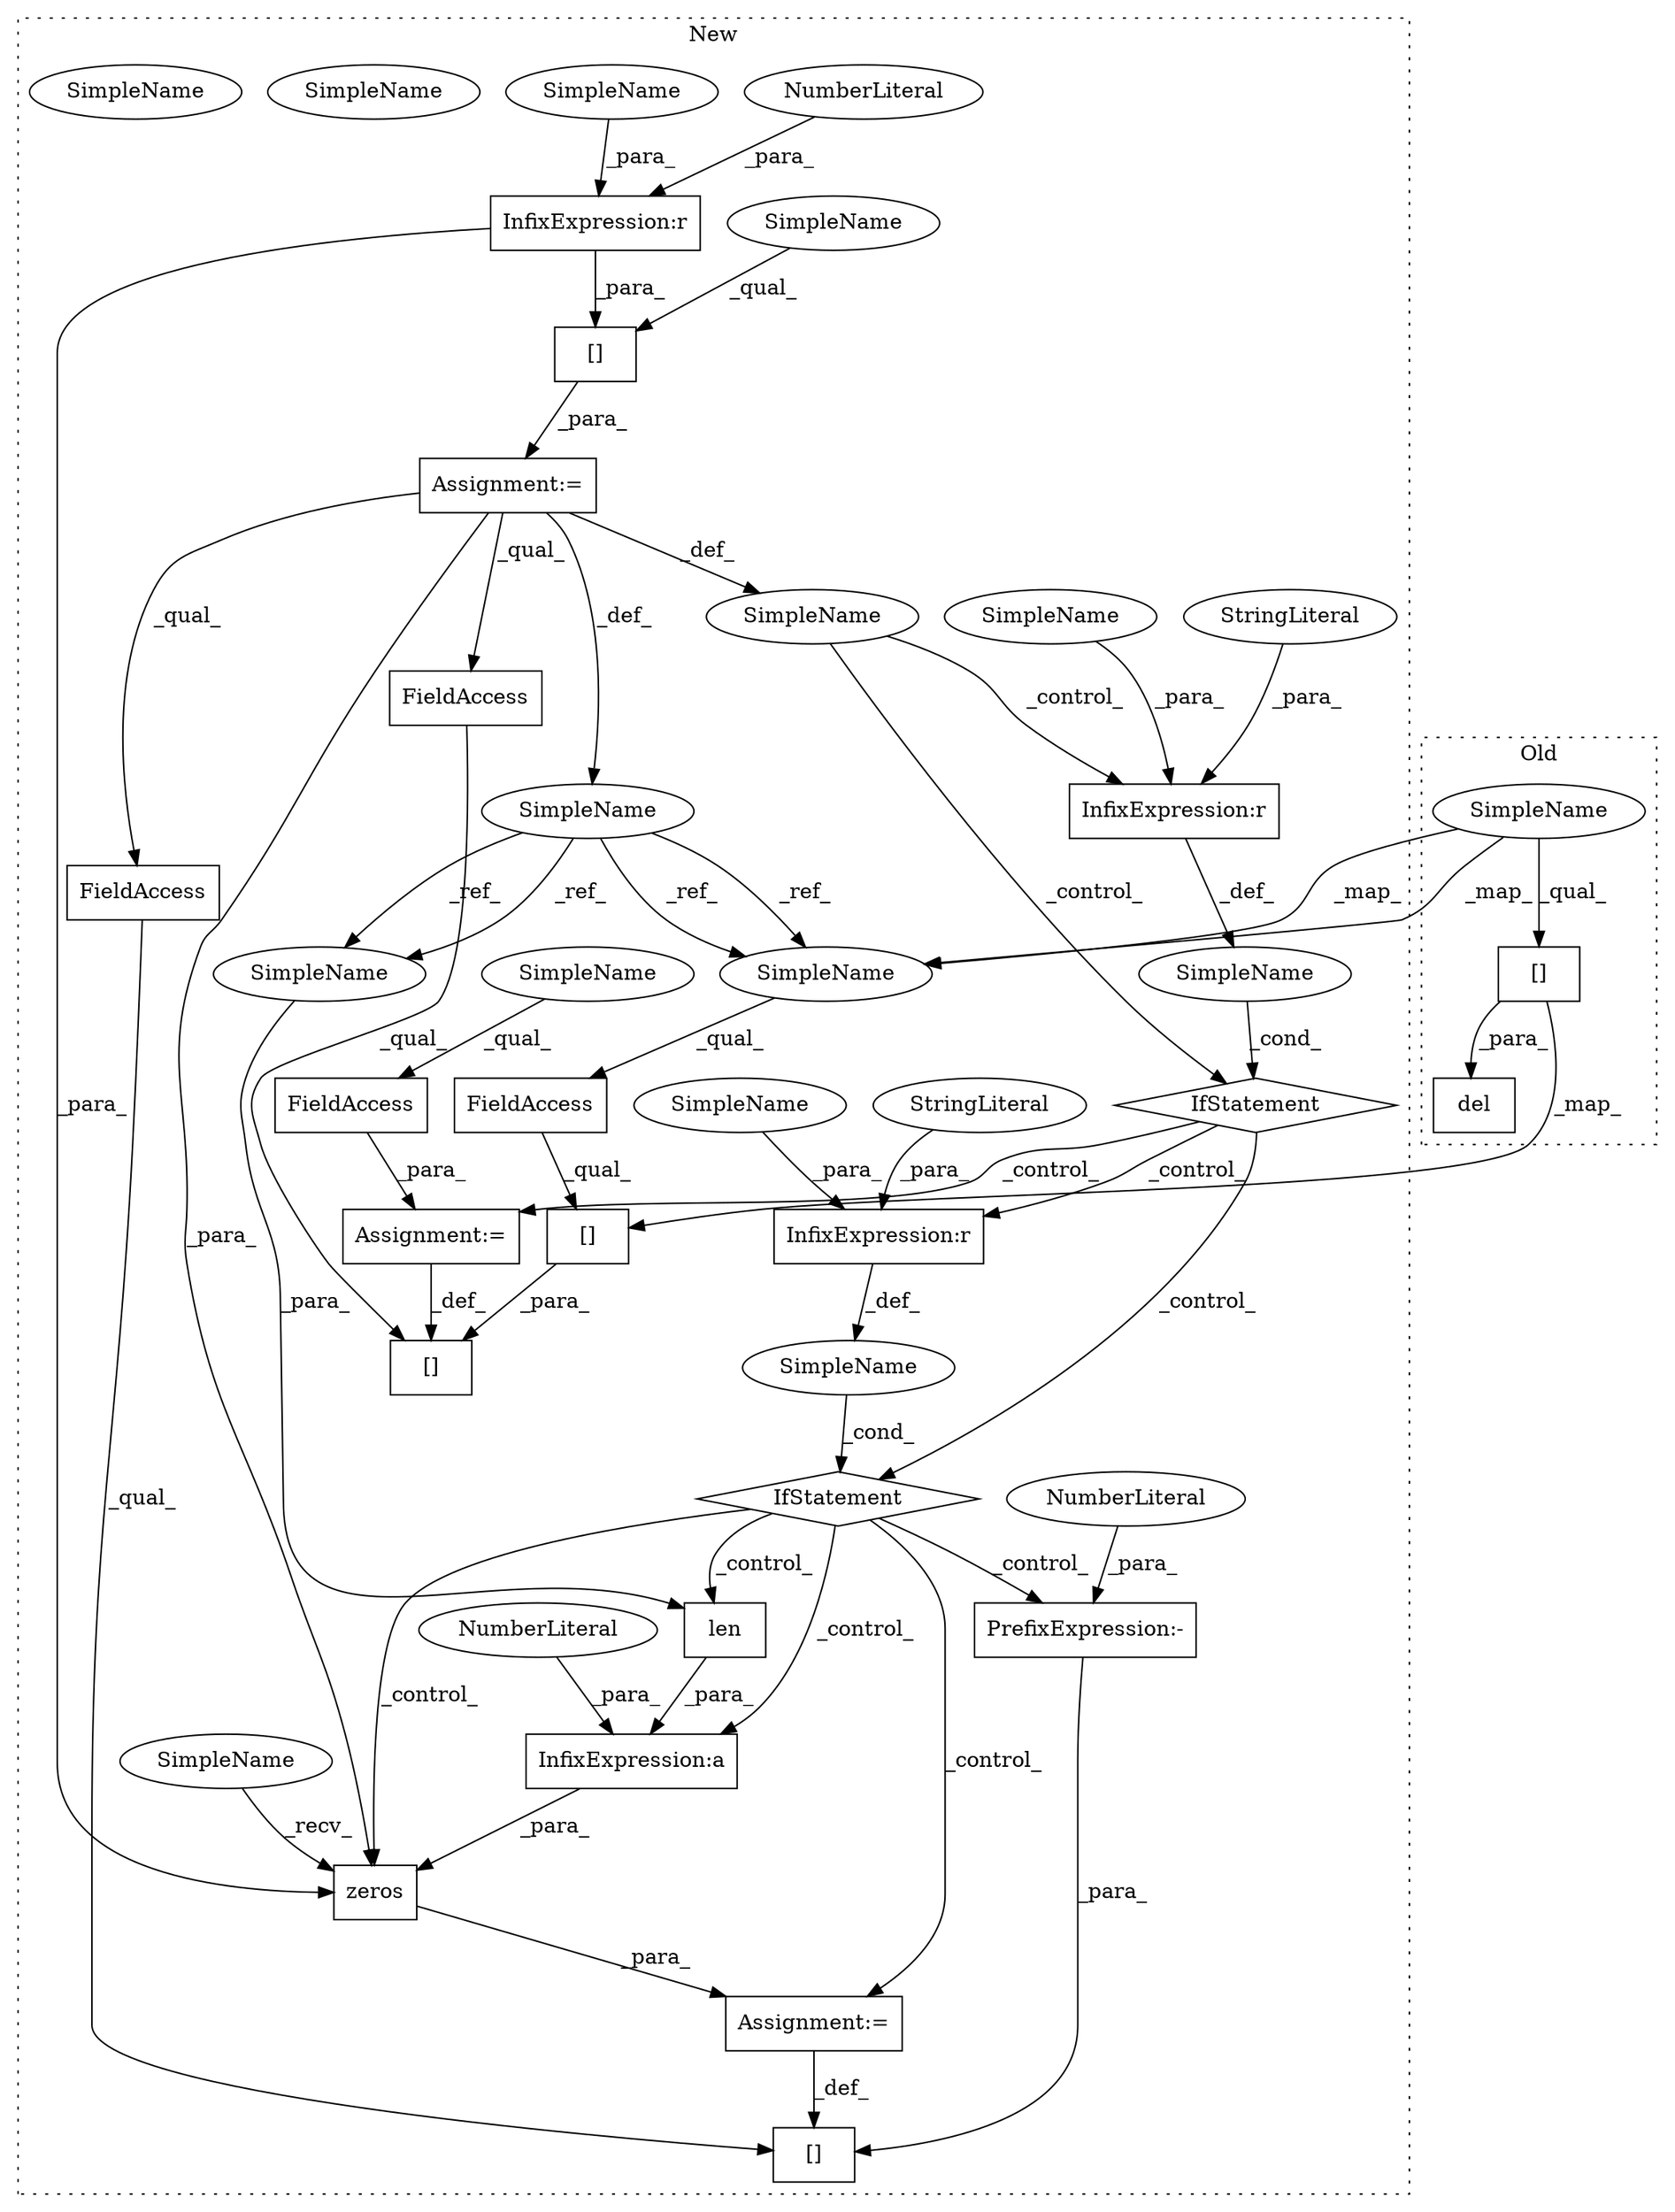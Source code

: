 digraph G {
subgraph cluster0 {
1 [label="del" a="32" s="3879,3900" l="4,1" shape="box"];
13 [label="[]" a="2" s="3883,3899" l="7,1" shape="box"];
34 [label="SimpleName" a="42" s="3883" l="6" shape="ellipse"];
label = "Old";
style="dotted";
}
subgraph cluster1 {
2 [label="IfStatement" a="25" s="4362,4396" l="4,2" shape="diamond"];
3 [label="Assignment:=" a="7" s="4435" l="1" shape="box"];
4 [label="SimpleName" a="42" s="" l="" shape="ellipse"];
5 [label="InfixExpression:r" a="27" s="4380" l="4" shape="box"];
6 [label="Assignment:=" a="7" s="4512" l="1" shape="box"];
7 [label="SimpleName" a="42" s="" l="" shape="ellipse"];
8 [label="[]" a="2" s="4406,4434" l="7,1" shape="box"];
9 [label="FieldAccess" a="22" s="4406" l="6" shape="box"];
10 [label="FieldAccess" a="22" s="4436" l="9" shape="box"];
11 [label="InfixExpression:r" a="27" s="4481" l="4" shape="box"];
12 [label="[]" a="2" s="4413,4433" l="11,1" shape="box"];
14 [label="SimpleName" a="42" s="" l="" shape="ellipse"];
15 [label="PrefixExpression:-" a="38" s="4509" l="1" shape="box"];
16 [label="[]" a="2" s="4502,4511" l="7,1" shape="box"];
17 [label="NumberLiteral" a="34" s="4510" l="1" shape="ellipse"];
18 [label="StringLiteral" a="45" s="4384" l="12" shape="ellipse"];
19 [label="StringLiteral" a="45" s="4485" l="7" shape="ellipse"];
20 [label="FieldAccess" a="22" s="4413" l="10" shape="box"];
21 [label="[]" a="2" s="3886,3905" l="7,1" shape="box"];
22 [label="FieldAccess" a="22" s="4502" l="6" shape="box"];
23 [label="IfStatement" a="25" s="4463,4492" l="4,2" shape="diamond"];
24 [label="InfixExpression:a" a="27" s="4536" l="3" shape="box"];
25 [label="InfixExpression:r" a="27" s="3900" l="3" shape="box"];
26 [label="NumberLiteral" a="34" s="3903" l="1" shape="ellipse"];
27 [label="NumberLiteral" a="34" s="4539" l="1" shape="ellipse"];
28 [label="len" a="32" s="4525,4535" l="4,1" shape="box"];
29 [label="SimpleName" a="42" s="3879" l="6" shape="ellipse"];
30 [label="Assignment:=" a="7" s="3885" l="1" shape="box"];
31 [label="zeros" a="32" s="4519,4540" l="6,1" shape="box"];
32 [label="SimpleName" a="42" s="4366" l="14" shape="ellipse"];
33 [label="SimpleName" a="42" s="4467" l="14" shape="ellipse"];
35 [label="SimpleName" a="42" s="3894" l="6" shape="ellipse"];
36 [label="SimpleName" a="42" s="4529" l="6" shape="ellipse"];
37 [label="SimpleName" a="42" s="3886" l="6" shape="ellipse"];
38 [label="SimpleName" a="42" s="4413" l="6" shape="ellipse"];
39 [label="SimpleName" a="42" s="4529" l="6" shape="ellipse"];
40 [label="SimpleName" a="42" s="4413" l="6" shape="ellipse"];
41 [label="SimpleName" a="42" s="4513" l="5" shape="ellipse"];
42 [label="SimpleName" a="42" s="4436" l="5" shape="ellipse"];
label = "New";
style="dotted";
}
2 -> 23 [label="_control_"];
2 -> 3 [label="_control_"];
2 -> 11 [label="_control_"];
3 -> 8 [label="_def_"];
4 -> 2 [label="_cond_"];
5 -> 4 [label="_def_"];
6 -> 16 [label="_def_"];
7 -> 5 [label="_control_"];
7 -> 2 [label="_control_"];
9 -> 8 [label="_qual_"];
10 -> 3 [label="_para_"];
11 -> 14 [label="_def_"];
12 -> 8 [label="_para_"];
13 -> 12 [label="_map_"];
13 -> 1 [label="_para_"];
14 -> 23 [label="_cond_"];
15 -> 16 [label="_para_"];
17 -> 15 [label="_para_"];
18 -> 5 [label="_para_"];
19 -> 11 [label="_para_"];
20 -> 12 [label="_qual_"];
21 -> 30 [label="_para_"];
22 -> 16 [label="_qual_"];
23 -> 6 [label="_control_"];
23 -> 31 [label="_control_"];
23 -> 24 [label="_control_"];
23 -> 15 [label="_control_"];
23 -> 28 [label="_control_"];
24 -> 31 [label="_para_"];
25 -> 21 [label="_para_"];
25 -> 31 [label="_para_"];
26 -> 25 [label="_para_"];
27 -> 24 [label="_para_"];
28 -> 24 [label="_para_"];
29 -> 39 [label="_ref_"];
29 -> 40 [label="_ref_"];
29 -> 39 [label="_ref_"];
29 -> 40 [label="_ref_"];
30 -> 29 [label="_def_"];
30 -> 7 [label="_def_"];
30 -> 31 [label="_para_"];
30 -> 9 [label="_qual_"];
30 -> 22 [label="_qual_"];
31 -> 6 [label="_para_"];
32 -> 5 [label="_para_"];
33 -> 11 [label="_para_"];
34 -> 40 [label="_map_"];
34 -> 40 [label="_map_"];
34 -> 13 [label="_qual_"];
35 -> 25 [label="_para_"];
37 -> 21 [label="_qual_"];
39 -> 28 [label="_para_"];
40 -> 20 [label="_qual_"];
41 -> 31 [label="_recv_"];
42 -> 10 [label="_qual_"];
}